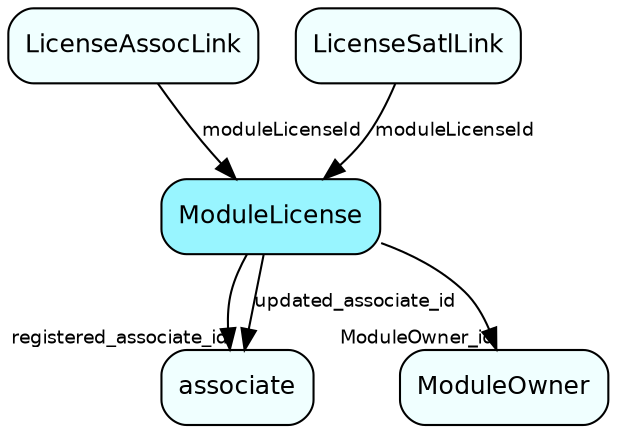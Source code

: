digraph ModuleLicense  {
node [shape = box style="rounded, filled" fontname = "Helvetica" fontsize = "12" ]
edge [fontname = "Helvetica" fontsize = "9"]

ModuleLicense[fillcolor = "cadetblue1"]
associate[fillcolor = "azure1"]
ModuleOwner[fillcolor = "azure1"]
LicenseAssocLink[fillcolor = "azure1"]
LicenseSatlLink[fillcolor = "azure1"]
ModuleLicense -> associate [headlabel = "registered_associate_id"]
ModuleLicense -> associate [label = "updated_associate_id"]
ModuleLicense -> ModuleOwner [headlabel = "ModuleOwner_id"]
LicenseAssocLink -> ModuleLicense [label = "moduleLicenseId"]
LicenseSatlLink -> ModuleLicense [label = "moduleLicenseId"]
}
